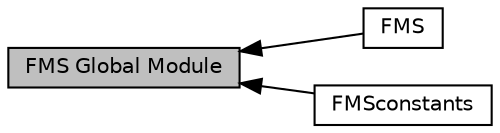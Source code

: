 digraph "FMS Global Module"
{
  edge [fontname="Helvetica",fontsize="10",labelfontname="Helvetica",labelfontsize="10"];
  node [fontname="Helvetica",fontsize="10",shape=box];
  rankdir=LR;
  Node3 [label="FMS",height=0.2,width=0.4,color="black", fillcolor="white", style="filled",URL="$group__FMS.html",tooltip="A convenience module to use any FMS routines, functions, values."];
  Node2 [label="FMSconstants",height=0.2,width=0.4,color="black", fillcolor="white", style="filled",URL="$group__fmsconstants.html",tooltip="Essentially a copy of constants_mod for external usage alongside FMS Global Module."];
  Node1 [label="FMS Global Module",height=0.2,width=0.4,color="black", fillcolor="grey75", style="filled", fontcolor="black",tooltip="Modules and associated files in the libfms directory."];
  Node1->Node2 [shape=plaintext, dir="back", style="solid"];
  Node1->Node3 [shape=plaintext, dir="back", style="solid"];
}
